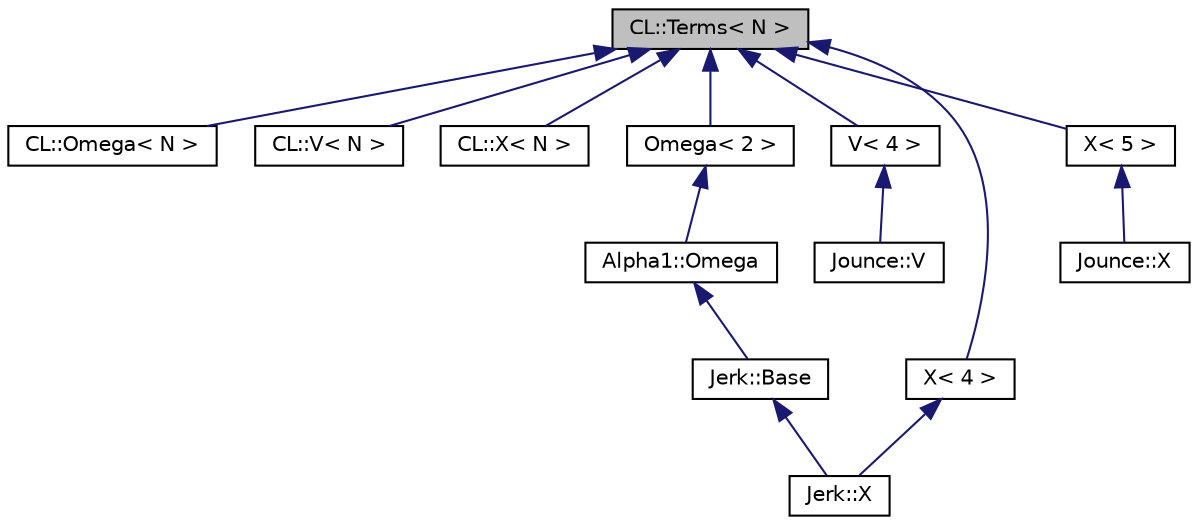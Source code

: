 digraph G
{
  edge [fontname="Helvetica",fontsize="10",labelfontname="Helvetica",labelfontsize="10"];
  node [fontname="Helvetica",fontsize="10",shape=record];
  Node1 [label="CL::Terms\< N \>",height=0.2,width=0.4,color="black", fillcolor="grey75", style="filled" fontcolor="black"];
  Node1 -> Node2 [dir=back,color="midnightblue",fontsize="10",style="solid"];
  Node2 [label="CL::Omega\< N \>",height=0.2,width=0.4,color="black", fillcolor="white", style="filled",URL="$classCL_1_1Omega.html"];
  Node1 -> Node3 [dir=back,color="midnightblue",fontsize="10",style="solid"];
  Node3 [label="CL::V\< N \>",height=0.2,width=0.4,color="black", fillcolor="white", style="filled",URL="$classCL_1_1V.html"];
  Node1 -> Node4 [dir=back,color="midnightblue",fontsize="10",style="solid"];
  Node4 [label="CL::X\< N \>",height=0.2,width=0.4,color="black", fillcolor="white", style="filled",URL="$classCL_1_1X.html"];
  Node1 -> Node5 [dir=back,color="midnightblue",fontsize="10",style="solid"];
  Node5 [label="Omega\< 2 \>",height=0.2,width=0.4,color="black", fillcolor="white", style="filled",URL="$classCL_1_1Omega.html"];
  Node5 -> Node6 [dir=back,color="midnightblue",fontsize="10",style="solid"];
  Node6 [label="Alpha1::Omega",height=0.2,width=0.4,color="black", fillcolor="white", style="filled",URL="$classAlpha1_1_1Omega.html"];
  Node6 -> Node7 [dir=back,color="midnightblue",fontsize="10",style="solid"];
  Node7 [label="Jerk::Base",height=0.2,width=0.4,color="black", fillcolor="white", style="filled",URL="$classJerk_1_1Base.html"];
  Node7 -> Node8 [dir=back,color="midnightblue",fontsize="10",style="solid"];
  Node8 [label="Jerk::X",height=0.2,width=0.4,color="black", fillcolor="white", style="filled",URL="$classJerk_1_1X.html"];
  Node1 -> Node9 [dir=back,color="midnightblue",fontsize="10",style="solid"];
  Node9 [label="V\< 4 \>",height=0.2,width=0.4,color="black", fillcolor="white", style="filled",URL="$classCL_1_1V.html"];
  Node9 -> Node10 [dir=back,color="midnightblue",fontsize="10",style="solid"];
  Node10 [label="Jounce::V",height=0.2,width=0.4,color="black", fillcolor="white", style="filled",URL="$classJounce_1_1V.html"];
  Node1 -> Node11 [dir=back,color="midnightblue",fontsize="10",style="solid"];
  Node11 [label="X\< 4 \>",height=0.2,width=0.4,color="black", fillcolor="white", style="filled",URL="$classCL_1_1X.html"];
  Node11 -> Node8 [dir=back,color="midnightblue",fontsize="10",style="solid"];
  Node1 -> Node12 [dir=back,color="midnightblue",fontsize="10",style="solid"];
  Node12 [label="X\< 5 \>",height=0.2,width=0.4,color="black", fillcolor="white", style="filled",URL="$classCL_1_1X.html"];
  Node12 -> Node13 [dir=back,color="midnightblue",fontsize="10",style="solid"];
  Node13 [label="Jounce::X",height=0.2,width=0.4,color="black", fillcolor="white", style="filled",URL="$classJounce_1_1X.html"];
}
